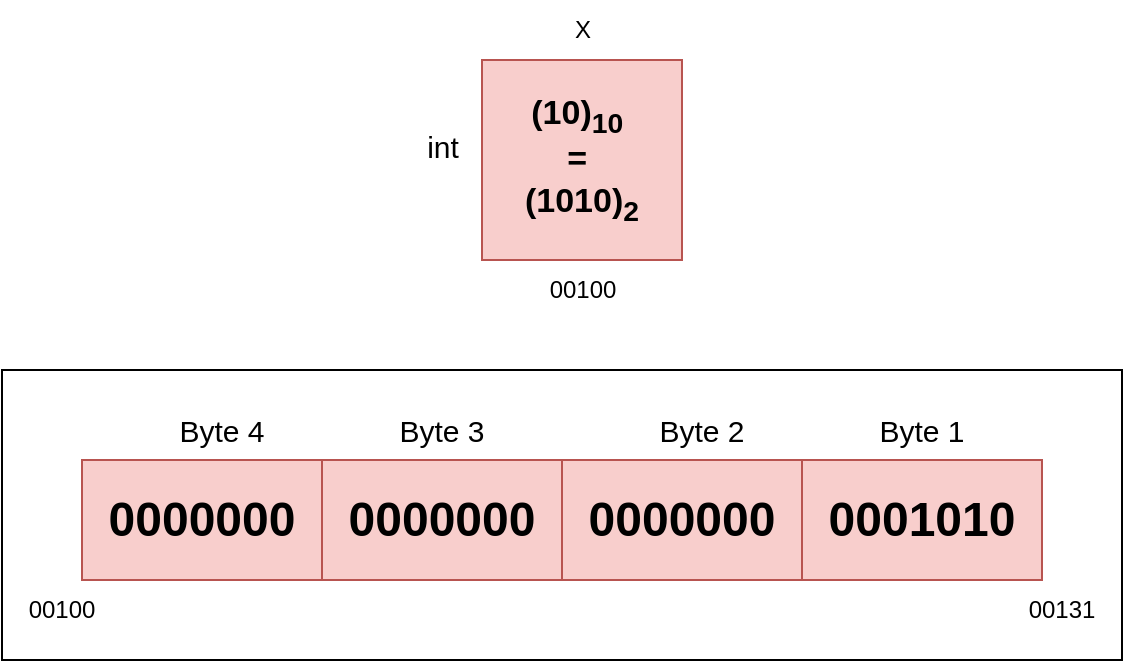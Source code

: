 <mxfile version="24.0.5" type="device">
  <diagram name="Page-1" id="hrw902O539XTYLNtP8d-">
    <mxGraphModel dx="1434" dy="1996" grid="1" gridSize="10" guides="1" tooltips="1" connect="1" arrows="1" fold="1" page="1" pageScale="1" pageWidth="827" pageHeight="1169" math="0" shadow="0">
      <root>
        <mxCell id="0" />
        <mxCell id="1" parent="0" />
        <mxCell id="lFsfy4obLwNb20StSC2V-14" value="" style="rounded=0;whiteSpace=wrap;html=1;" vertex="1" parent="1">
          <mxGeometry x="80" y="155" width="560" height="145" as="geometry" />
        </mxCell>
        <mxCell id="lFsfy4obLwNb20StSC2V-2" value="&lt;span style=&quot;font-size: 24px;&quot;&gt;0000000&lt;/span&gt;" style="rounded=0;whiteSpace=wrap;html=1;fillColor=#f8cecc;strokeColor=#b85450;fontStyle=1" vertex="1" parent="1">
          <mxGeometry x="120" y="200" width="120" height="60" as="geometry" />
        </mxCell>
        <mxCell id="lFsfy4obLwNb20StSC2V-3" value="&lt;span style=&quot;font-size: 24px;&quot;&gt;0000000&lt;/span&gt;" style="rounded=0;whiteSpace=wrap;html=1;fillColor=#f8cecc;strokeColor=#b85450;fontStyle=1" vertex="1" parent="1">
          <mxGeometry x="240" y="200" width="120" height="60" as="geometry" />
        </mxCell>
        <mxCell id="lFsfy4obLwNb20StSC2V-4" value="&lt;span style=&quot;font-size: 24px;&quot;&gt;0000000&lt;/span&gt;" style="rounded=0;whiteSpace=wrap;html=1;fillColor=#f8cecc;strokeColor=#b85450;fontStyle=1" vertex="1" parent="1">
          <mxGeometry x="360" y="200" width="120" height="60" as="geometry" />
        </mxCell>
        <mxCell id="lFsfy4obLwNb20StSC2V-5" value="&lt;font style=&quot;font-size: 24px;&quot;&gt;0001010&lt;/font&gt;" style="rounded=0;whiteSpace=wrap;html=1;fillColor=#f8cecc;strokeColor=#b85450;fontStyle=1" vertex="1" parent="1">
          <mxGeometry x="480" y="200" width="120" height="60" as="geometry" />
        </mxCell>
        <mxCell id="lFsfy4obLwNb20StSC2V-6" value="00100" style="text;html=1;align=center;verticalAlign=middle;whiteSpace=wrap;rounded=0;" vertex="1" parent="1">
          <mxGeometry x="80" y="260" width="60" height="30" as="geometry" />
        </mxCell>
        <mxCell id="lFsfy4obLwNb20StSC2V-8" value="00131" style="text;html=1;align=center;verticalAlign=middle;whiteSpace=wrap;rounded=0;" vertex="1" parent="1">
          <mxGeometry x="580" y="260" width="60" height="30" as="geometry" />
        </mxCell>
        <mxCell id="lFsfy4obLwNb20StSC2V-10" value="&lt;font style=&quot;font-size: 15px;&quot;&gt;Byte 1&lt;/font&gt;" style="text;html=1;align=center;verticalAlign=middle;whiteSpace=wrap;rounded=0;" vertex="1" parent="1">
          <mxGeometry x="510" y="170" width="60" height="30" as="geometry" />
        </mxCell>
        <mxCell id="lFsfy4obLwNb20StSC2V-11" value="&lt;font style=&quot;font-size: 15px;&quot;&gt;Byte 2&lt;/font&gt;" style="text;html=1;align=center;verticalAlign=middle;whiteSpace=wrap;rounded=0;" vertex="1" parent="1">
          <mxGeometry x="400" y="170" width="60" height="30" as="geometry" />
        </mxCell>
        <mxCell id="lFsfy4obLwNb20StSC2V-12" value="&lt;font style=&quot;font-size: 15px;&quot;&gt;Byte 3&lt;/font&gt;" style="text;html=1;align=center;verticalAlign=middle;whiteSpace=wrap;rounded=0;" vertex="1" parent="1">
          <mxGeometry x="270" y="170" width="60" height="30" as="geometry" />
        </mxCell>
        <mxCell id="lFsfy4obLwNb20StSC2V-13" value="&lt;font style=&quot;font-size: 15px;&quot;&gt;Byte 4&lt;/font&gt;" style="text;html=1;align=center;verticalAlign=middle;whiteSpace=wrap;rounded=0;" vertex="1" parent="1">
          <mxGeometry x="160" y="170" width="60" height="30" as="geometry" />
        </mxCell>
        <mxCell id="lFsfy4obLwNb20StSC2V-15" value="&lt;font style=&quot;font-size: 17px;&quot;&gt;(10)&lt;sub&gt;10&lt;/sub&gt;&amp;nbsp;&lt;/font&gt;&lt;div&gt;&lt;font style=&quot;font-size: 17px;&quot;&gt;=&amp;nbsp;&lt;/font&gt;&lt;/div&gt;&lt;div&gt;&lt;font style=&quot;font-size: 17px;&quot;&gt;(1010)&lt;sub&gt;2&lt;/sub&gt;&lt;/font&gt;&lt;/div&gt;" style="whiteSpace=wrap;html=1;aspect=fixed;fillColor=#f8cecc;strokeColor=#b85450;fontStyle=1" vertex="1" parent="1">
          <mxGeometry x="320" width="100" height="100" as="geometry" />
        </mxCell>
        <mxCell id="lFsfy4obLwNb20StSC2V-16" value="&lt;font style=&quot;font-size: 15px;&quot;&gt;int&lt;/font&gt;" style="text;html=1;align=center;verticalAlign=middle;resizable=0;points=[];autosize=1;strokeColor=none;fillColor=none;" vertex="1" parent="1">
          <mxGeometry x="280" y="28" width="40" height="30" as="geometry" />
        </mxCell>
        <mxCell id="lFsfy4obLwNb20StSC2V-17" value="00100" style="text;html=1;align=center;verticalAlign=middle;resizable=0;points=[];autosize=1;strokeColor=none;fillColor=none;" vertex="1" parent="1">
          <mxGeometry x="340" y="100" width="60" height="30" as="geometry" />
        </mxCell>
        <mxCell id="lFsfy4obLwNb20StSC2V-18" value="X" style="text;html=1;align=center;verticalAlign=middle;resizable=0;points=[];autosize=1;strokeColor=none;fillColor=none;" vertex="1" parent="1">
          <mxGeometry x="355" y="-30" width="30" height="30" as="geometry" />
        </mxCell>
      </root>
    </mxGraphModel>
  </diagram>
</mxfile>
